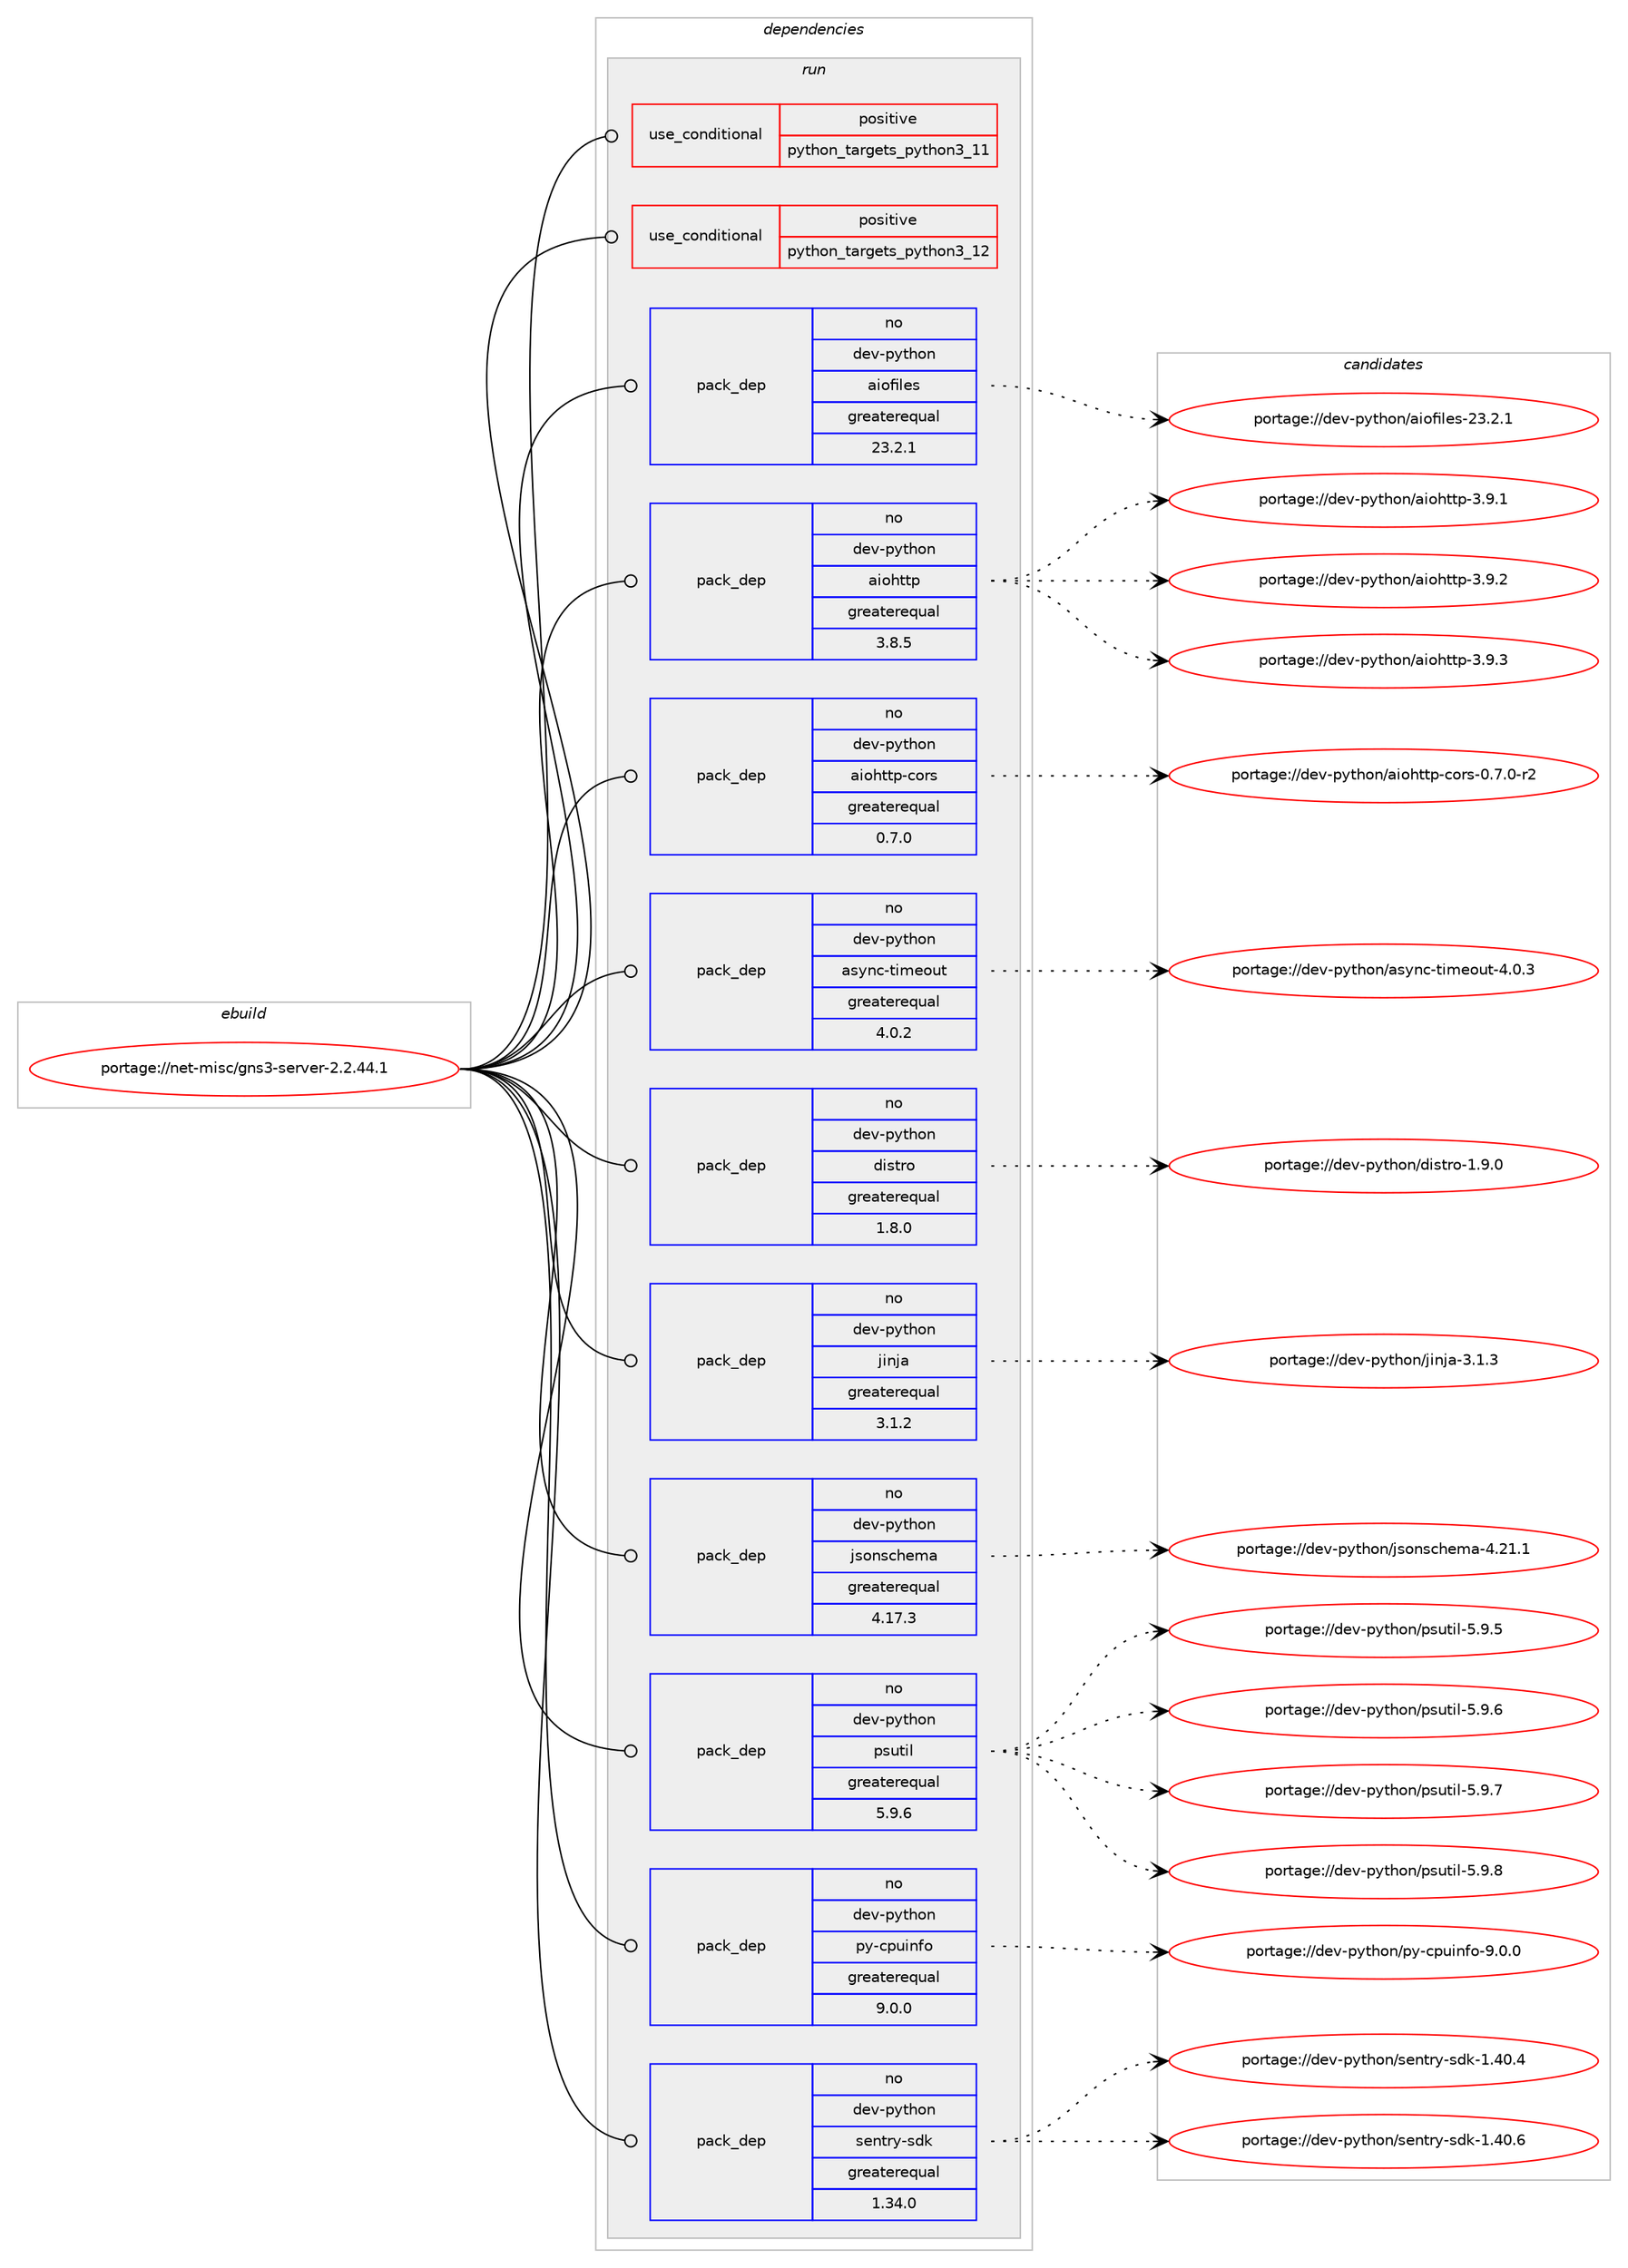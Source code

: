 digraph prolog {

# *************
# Graph options
# *************

newrank=true;
concentrate=true;
compound=true;
graph [rankdir=LR,fontname=Helvetica,fontsize=10,ranksep=1.5];#, ranksep=2.5, nodesep=0.2];
edge  [arrowhead=vee];
node  [fontname=Helvetica,fontsize=10];

# **********
# The ebuild
# **********

subgraph cluster_leftcol {
color=gray;
rank=same;
label=<<i>ebuild</i>>;
id [label="portage://net-misc/gns3-server-2.2.44.1", color=red, width=4, href="../net-misc/gns3-server-2.2.44.1.svg"];
}

# ****************
# The dependencies
# ****************

subgraph cluster_midcol {
color=gray;
label=<<i>dependencies</i>>;
subgraph cluster_compile {
fillcolor="#eeeeee";
style=filled;
label=<<i>compile</i>>;
}
subgraph cluster_compileandrun {
fillcolor="#eeeeee";
style=filled;
label=<<i>compile and run</i>>;
}
subgraph cluster_run {
fillcolor="#eeeeee";
style=filled;
label=<<i>run</i>>;
subgraph cond4837 {
dependency6674 [label=<<TABLE BORDER="0" CELLBORDER="1" CELLSPACING="0" CELLPADDING="4"><TR><TD ROWSPAN="3" CELLPADDING="10">use_conditional</TD></TR><TR><TD>positive</TD></TR><TR><TD>python_targets_python3_11</TD></TR></TABLE>>, shape=none, color=red];
# *** BEGIN UNKNOWN DEPENDENCY TYPE (TODO) ***
# dependency6674 -> package_dependency(portage://net-misc/gns3-server-2.2.44.1,run,no,dev-lang,python,none,[,,],[slot(3.11)],[])
# *** END UNKNOWN DEPENDENCY TYPE (TODO) ***

}
id:e -> dependency6674:w [weight=20,style="solid",arrowhead="odot"];
subgraph cond4838 {
dependency6675 [label=<<TABLE BORDER="0" CELLBORDER="1" CELLSPACING="0" CELLPADDING="4"><TR><TD ROWSPAN="3" CELLPADDING="10">use_conditional</TD></TR><TR><TD>positive</TD></TR><TR><TD>python_targets_python3_12</TD></TR></TABLE>>, shape=none, color=red];
# *** BEGIN UNKNOWN DEPENDENCY TYPE (TODO) ***
# dependency6675 -> package_dependency(portage://net-misc/gns3-server-2.2.44.1,run,no,dev-lang,python,none,[,,],[slot(3.12)],[])
# *** END UNKNOWN DEPENDENCY TYPE (TODO) ***

}
id:e -> dependency6675:w [weight=20,style="solid",arrowhead="odot"];
# *** BEGIN UNKNOWN DEPENDENCY TYPE (TODO) ***
# id -> package_dependency(portage://net-misc/gns3-server-2.2.44.1,run,no,acct-group,gns3,none,[,,],[],[])
# *** END UNKNOWN DEPENDENCY TYPE (TODO) ***

# *** BEGIN UNKNOWN DEPENDENCY TYPE (TODO) ***
# id -> package_dependency(portage://net-misc/gns3-server-2.2.44.1,run,no,acct-user,gns3,none,[,,],[],[])
# *** END UNKNOWN DEPENDENCY TYPE (TODO) ***

# *** BEGIN UNKNOWN DEPENDENCY TYPE (TODO) ***
# id -> package_dependency(portage://net-misc/gns3-server-2.2.44.1,run,no,app-emulation,dynamips,none,[,,],[],[])
# *** END UNKNOWN DEPENDENCY TYPE (TODO) ***

subgraph pack1785 {
dependency6676 [label=<<TABLE BORDER="0" CELLBORDER="1" CELLSPACING="0" CELLPADDING="4" WIDTH="220"><TR><TD ROWSPAN="6" CELLPADDING="30">pack_dep</TD></TR><TR><TD WIDTH="110">no</TD></TR><TR><TD>dev-python</TD></TR><TR><TD>aiofiles</TD></TR><TR><TD>greaterequal</TD></TR><TR><TD>23.2.1</TD></TR></TABLE>>, shape=none, color=blue];
}
id:e -> dependency6676:w [weight=20,style="solid",arrowhead="odot"];
subgraph pack1786 {
dependency6677 [label=<<TABLE BORDER="0" CELLBORDER="1" CELLSPACING="0" CELLPADDING="4" WIDTH="220"><TR><TD ROWSPAN="6" CELLPADDING="30">pack_dep</TD></TR><TR><TD WIDTH="110">no</TD></TR><TR><TD>dev-python</TD></TR><TR><TD>aiohttp</TD></TR><TR><TD>greaterequal</TD></TR><TR><TD>3.8.5</TD></TR></TABLE>>, shape=none, color=blue];
}
id:e -> dependency6677:w [weight=20,style="solid",arrowhead="odot"];
subgraph pack1787 {
dependency6678 [label=<<TABLE BORDER="0" CELLBORDER="1" CELLSPACING="0" CELLPADDING="4" WIDTH="220"><TR><TD ROWSPAN="6" CELLPADDING="30">pack_dep</TD></TR><TR><TD WIDTH="110">no</TD></TR><TR><TD>dev-python</TD></TR><TR><TD>aiohttp-cors</TD></TR><TR><TD>greaterequal</TD></TR><TR><TD>0.7.0</TD></TR></TABLE>>, shape=none, color=blue];
}
id:e -> dependency6678:w [weight=20,style="solid",arrowhead="odot"];
subgraph pack1788 {
dependency6679 [label=<<TABLE BORDER="0" CELLBORDER="1" CELLSPACING="0" CELLPADDING="4" WIDTH="220"><TR><TD ROWSPAN="6" CELLPADDING="30">pack_dep</TD></TR><TR><TD WIDTH="110">no</TD></TR><TR><TD>dev-python</TD></TR><TR><TD>async-timeout</TD></TR><TR><TD>greaterequal</TD></TR><TR><TD>4.0.2</TD></TR></TABLE>>, shape=none, color=blue];
}
id:e -> dependency6679:w [weight=20,style="solid",arrowhead="odot"];
subgraph pack1789 {
dependency6680 [label=<<TABLE BORDER="0" CELLBORDER="1" CELLSPACING="0" CELLPADDING="4" WIDTH="220"><TR><TD ROWSPAN="6" CELLPADDING="30">pack_dep</TD></TR><TR><TD WIDTH="110">no</TD></TR><TR><TD>dev-python</TD></TR><TR><TD>distro</TD></TR><TR><TD>greaterequal</TD></TR><TR><TD>1.8.0</TD></TR></TABLE>>, shape=none, color=blue];
}
id:e -> dependency6680:w [weight=20,style="solid",arrowhead="odot"];
subgraph pack1790 {
dependency6681 [label=<<TABLE BORDER="0" CELLBORDER="1" CELLSPACING="0" CELLPADDING="4" WIDTH="220"><TR><TD ROWSPAN="6" CELLPADDING="30">pack_dep</TD></TR><TR><TD WIDTH="110">no</TD></TR><TR><TD>dev-python</TD></TR><TR><TD>jinja</TD></TR><TR><TD>greaterequal</TD></TR><TR><TD>3.1.2</TD></TR></TABLE>>, shape=none, color=blue];
}
id:e -> dependency6681:w [weight=20,style="solid",arrowhead="odot"];
subgraph pack1791 {
dependency6682 [label=<<TABLE BORDER="0" CELLBORDER="1" CELLSPACING="0" CELLPADDING="4" WIDTH="220"><TR><TD ROWSPAN="6" CELLPADDING="30">pack_dep</TD></TR><TR><TD WIDTH="110">no</TD></TR><TR><TD>dev-python</TD></TR><TR><TD>jsonschema</TD></TR><TR><TD>greaterequal</TD></TR><TR><TD>4.17.3</TD></TR></TABLE>>, shape=none, color=blue];
}
id:e -> dependency6682:w [weight=20,style="solid",arrowhead="odot"];
subgraph pack1792 {
dependency6683 [label=<<TABLE BORDER="0" CELLBORDER="1" CELLSPACING="0" CELLPADDING="4" WIDTH="220"><TR><TD ROWSPAN="6" CELLPADDING="30">pack_dep</TD></TR><TR><TD WIDTH="110">no</TD></TR><TR><TD>dev-python</TD></TR><TR><TD>psutil</TD></TR><TR><TD>greaterequal</TD></TR><TR><TD>5.9.6</TD></TR></TABLE>>, shape=none, color=blue];
}
id:e -> dependency6683:w [weight=20,style="solid",arrowhead="odot"];
subgraph pack1793 {
dependency6684 [label=<<TABLE BORDER="0" CELLBORDER="1" CELLSPACING="0" CELLPADDING="4" WIDTH="220"><TR><TD ROWSPAN="6" CELLPADDING="30">pack_dep</TD></TR><TR><TD WIDTH="110">no</TD></TR><TR><TD>dev-python</TD></TR><TR><TD>py-cpuinfo</TD></TR><TR><TD>greaterequal</TD></TR><TR><TD>9.0.0</TD></TR></TABLE>>, shape=none, color=blue];
}
id:e -> dependency6684:w [weight=20,style="solid",arrowhead="odot"];
subgraph pack1794 {
dependency6685 [label=<<TABLE BORDER="0" CELLBORDER="1" CELLSPACING="0" CELLPADDING="4" WIDTH="220"><TR><TD ROWSPAN="6" CELLPADDING="30">pack_dep</TD></TR><TR><TD WIDTH="110">no</TD></TR><TR><TD>dev-python</TD></TR><TR><TD>sentry-sdk</TD></TR><TR><TD>greaterequal</TD></TR><TR><TD>1.34.0</TD></TR></TABLE>>, shape=none, color=blue];
}
id:e -> dependency6685:w [weight=20,style="solid",arrowhead="odot"];
# *** BEGIN UNKNOWN DEPENDENCY TYPE (TODO) ***
# id -> package_dependency(portage://net-misc/gns3-server-2.2.44.1,run,no,net-misc,ubridge,none,[,,],[],[])
# *** END UNKNOWN DEPENDENCY TYPE (TODO) ***

# *** BEGIN UNKNOWN DEPENDENCY TYPE (TODO) ***
# id -> package_dependency(portage://net-misc/gns3-server-2.2.44.1,run,no,sys-apps,busybox,none,[,,],[],[use(enable(static),none)])
# *** END UNKNOWN DEPENDENCY TYPE (TODO) ***

}
}

# **************
# The candidates
# **************

subgraph cluster_choices {
rank=same;
color=gray;
label=<<i>candidates</i>>;

subgraph choice1785 {
color=black;
nodesep=1;
choice10010111845112121116104111110479710511110210510810111545505146504649 [label="portage://dev-python/aiofiles-23.2.1", color=red, width=4,href="../dev-python/aiofiles-23.2.1.svg"];
dependency6676:e -> choice10010111845112121116104111110479710511110210510810111545505146504649:w [style=dotted,weight="100"];
}
subgraph choice1786 {
color=black;
nodesep=1;
choice100101118451121211161041111104797105111104116116112455146574649 [label="portage://dev-python/aiohttp-3.9.1", color=red, width=4,href="../dev-python/aiohttp-3.9.1.svg"];
choice100101118451121211161041111104797105111104116116112455146574650 [label="portage://dev-python/aiohttp-3.9.2", color=red, width=4,href="../dev-python/aiohttp-3.9.2.svg"];
choice100101118451121211161041111104797105111104116116112455146574651 [label="portage://dev-python/aiohttp-3.9.3", color=red, width=4,href="../dev-python/aiohttp-3.9.3.svg"];
dependency6677:e -> choice100101118451121211161041111104797105111104116116112455146574649:w [style=dotted,weight="100"];
dependency6677:e -> choice100101118451121211161041111104797105111104116116112455146574650:w [style=dotted,weight="100"];
dependency6677:e -> choice100101118451121211161041111104797105111104116116112455146574651:w [style=dotted,weight="100"];
}
subgraph choice1787 {
color=black;
nodesep=1;
choice10010111845112121116104111110479710511110411611611245991111141154548465546484511450 [label="portage://dev-python/aiohttp-cors-0.7.0-r2", color=red, width=4,href="../dev-python/aiohttp-cors-0.7.0-r2.svg"];
dependency6678:e -> choice10010111845112121116104111110479710511110411611611245991111141154548465546484511450:w [style=dotted,weight="100"];
}
subgraph choice1788 {
color=black;
nodesep=1;
choice1001011184511212111610411111047971151211109945116105109101111117116455246484651 [label="portage://dev-python/async-timeout-4.0.3", color=red, width=4,href="../dev-python/async-timeout-4.0.3.svg"];
dependency6679:e -> choice1001011184511212111610411111047971151211109945116105109101111117116455246484651:w [style=dotted,weight="100"];
}
subgraph choice1789 {
color=black;
nodesep=1;
choice1001011184511212111610411111047100105115116114111454946574648 [label="portage://dev-python/distro-1.9.0", color=red, width=4,href="../dev-python/distro-1.9.0.svg"];
dependency6680:e -> choice1001011184511212111610411111047100105115116114111454946574648:w [style=dotted,weight="100"];
}
subgraph choice1790 {
color=black;
nodesep=1;
choice100101118451121211161041111104710610511010697455146494651 [label="portage://dev-python/jinja-3.1.3", color=red, width=4,href="../dev-python/jinja-3.1.3.svg"];
dependency6681:e -> choice100101118451121211161041111104710610511010697455146494651:w [style=dotted,weight="100"];
}
subgraph choice1791 {
color=black;
nodesep=1;
choice1001011184511212111610411111047106115111110115991041011099745524650494649 [label="portage://dev-python/jsonschema-4.21.1", color=red, width=4,href="../dev-python/jsonschema-4.21.1.svg"];
dependency6682:e -> choice1001011184511212111610411111047106115111110115991041011099745524650494649:w [style=dotted,weight="100"];
}
subgraph choice1792 {
color=black;
nodesep=1;
choice1001011184511212111610411111047112115117116105108455346574653 [label="portage://dev-python/psutil-5.9.5", color=red, width=4,href="../dev-python/psutil-5.9.5.svg"];
choice1001011184511212111610411111047112115117116105108455346574654 [label="portage://dev-python/psutil-5.9.6", color=red, width=4,href="../dev-python/psutil-5.9.6.svg"];
choice1001011184511212111610411111047112115117116105108455346574655 [label="portage://dev-python/psutil-5.9.7", color=red, width=4,href="../dev-python/psutil-5.9.7.svg"];
choice1001011184511212111610411111047112115117116105108455346574656 [label="portage://dev-python/psutil-5.9.8", color=red, width=4,href="../dev-python/psutil-5.9.8.svg"];
dependency6683:e -> choice1001011184511212111610411111047112115117116105108455346574653:w [style=dotted,weight="100"];
dependency6683:e -> choice1001011184511212111610411111047112115117116105108455346574654:w [style=dotted,weight="100"];
dependency6683:e -> choice1001011184511212111610411111047112115117116105108455346574655:w [style=dotted,weight="100"];
dependency6683:e -> choice1001011184511212111610411111047112115117116105108455346574656:w [style=dotted,weight="100"];
}
subgraph choice1793 {
color=black;
nodesep=1;
choice10010111845112121116104111110471121214599112117105110102111455746484648 [label="portage://dev-python/py-cpuinfo-9.0.0", color=red, width=4,href="../dev-python/py-cpuinfo-9.0.0.svg"];
dependency6684:e -> choice10010111845112121116104111110471121214599112117105110102111455746484648:w [style=dotted,weight="100"];
}
subgraph choice1794 {
color=black;
nodesep=1;
choice10010111845112121116104111110471151011101161141214511510010745494652484652 [label="portage://dev-python/sentry-sdk-1.40.4", color=red, width=4,href="../dev-python/sentry-sdk-1.40.4.svg"];
choice10010111845112121116104111110471151011101161141214511510010745494652484654 [label="portage://dev-python/sentry-sdk-1.40.6", color=red, width=4,href="../dev-python/sentry-sdk-1.40.6.svg"];
dependency6685:e -> choice10010111845112121116104111110471151011101161141214511510010745494652484652:w [style=dotted,weight="100"];
dependency6685:e -> choice10010111845112121116104111110471151011101161141214511510010745494652484654:w [style=dotted,weight="100"];
}
}

}
